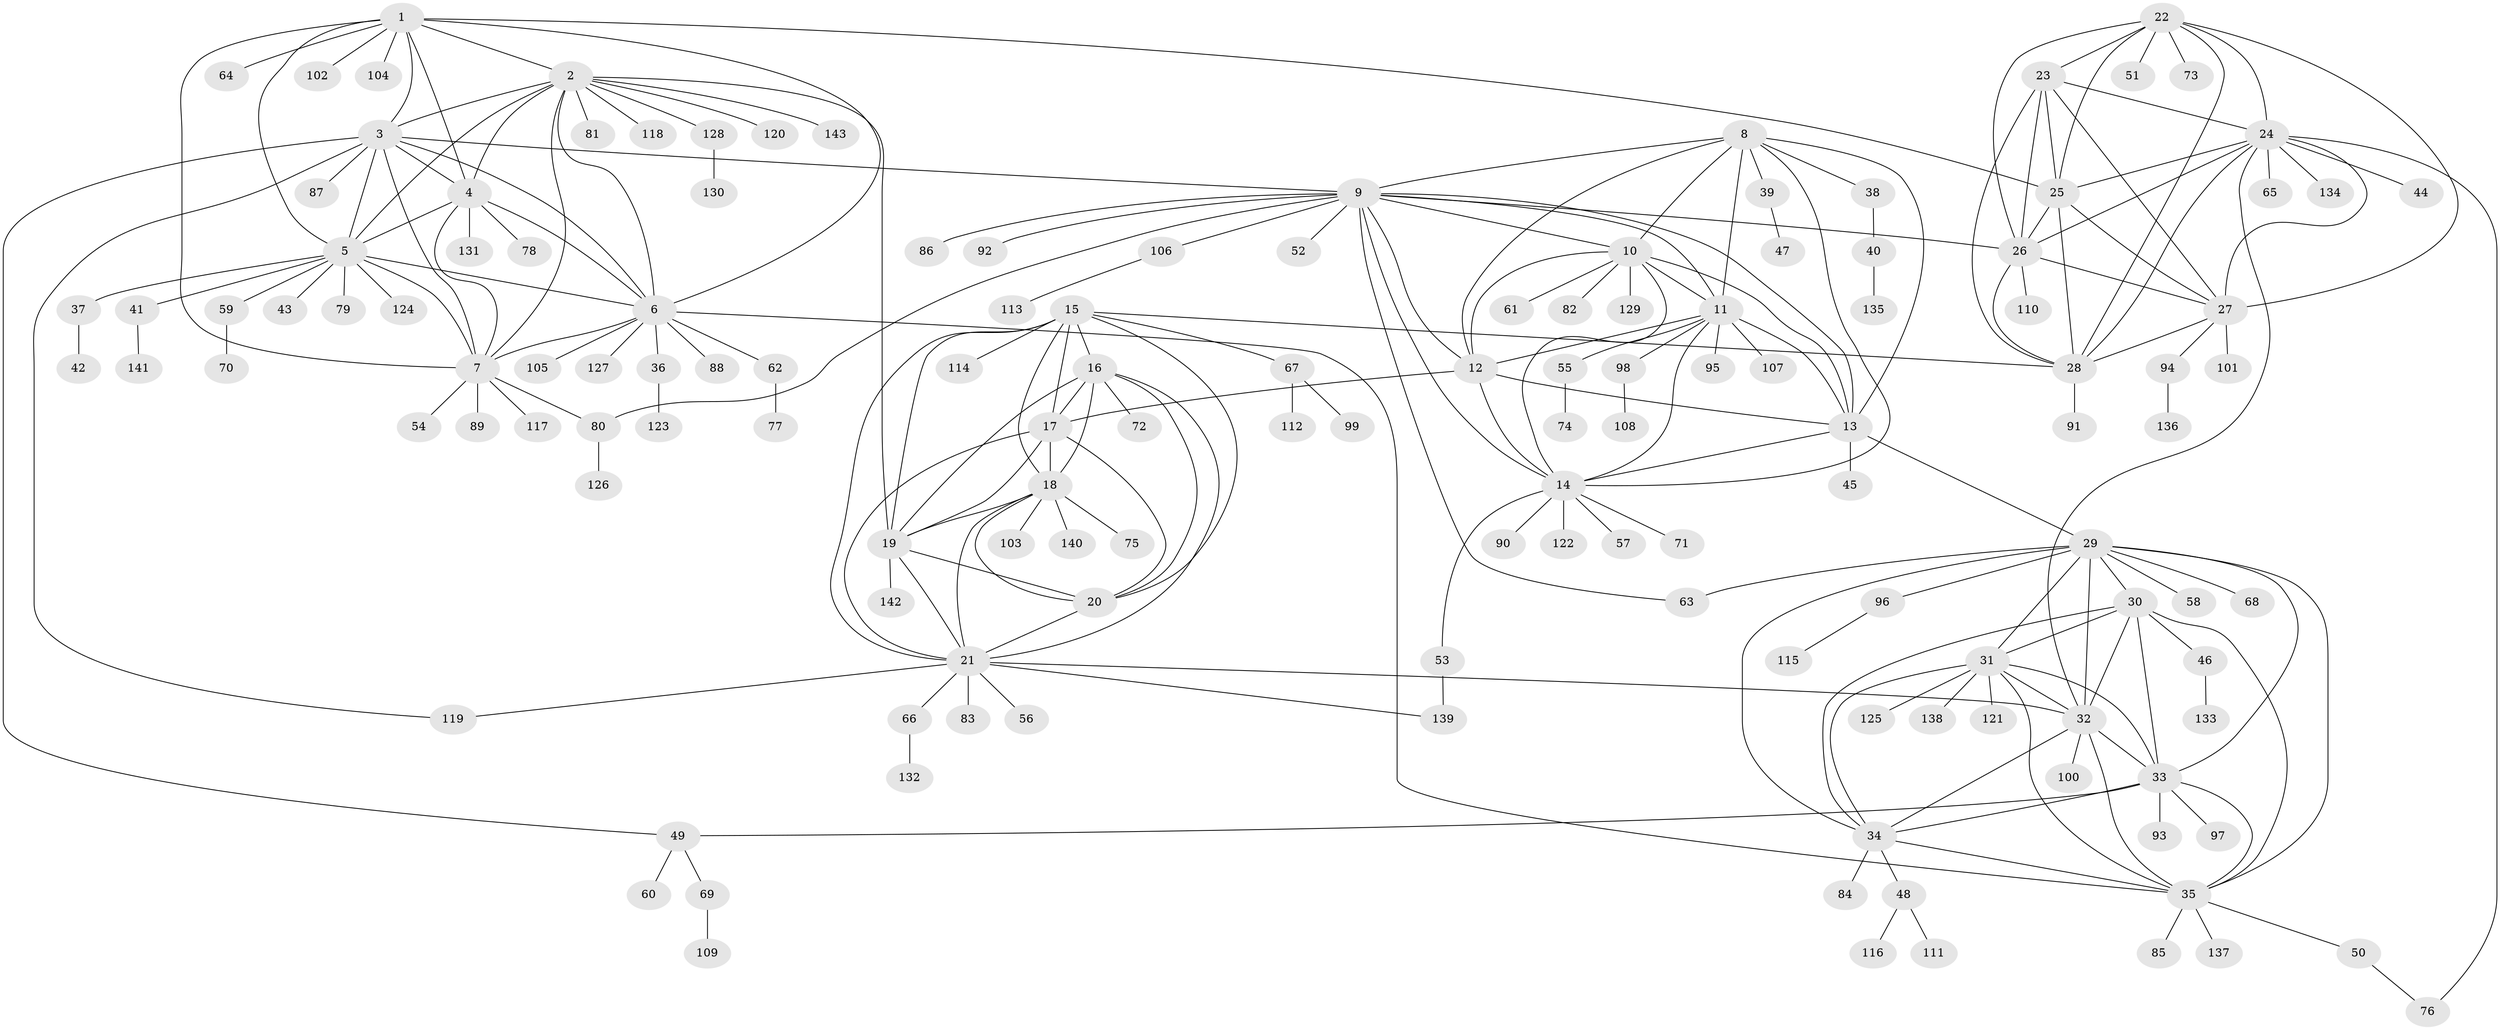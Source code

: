 // Generated by graph-tools (version 1.1) at 2025/02/03/09/25 03:02:32]
// undirected, 143 vertices, 229 edges
graph export_dot {
graph [start="1"]
  node [color=gray90,style=filled];
  1;
  2;
  3;
  4;
  5;
  6;
  7;
  8;
  9;
  10;
  11;
  12;
  13;
  14;
  15;
  16;
  17;
  18;
  19;
  20;
  21;
  22;
  23;
  24;
  25;
  26;
  27;
  28;
  29;
  30;
  31;
  32;
  33;
  34;
  35;
  36;
  37;
  38;
  39;
  40;
  41;
  42;
  43;
  44;
  45;
  46;
  47;
  48;
  49;
  50;
  51;
  52;
  53;
  54;
  55;
  56;
  57;
  58;
  59;
  60;
  61;
  62;
  63;
  64;
  65;
  66;
  67;
  68;
  69;
  70;
  71;
  72;
  73;
  74;
  75;
  76;
  77;
  78;
  79;
  80;
  81;
  82;
  83;
  84;
  85;
  86;
  87;
  88;
  89;
  90;
  91;
  92;
  93;
  94;
  95;
  96;
  97;
  98;
  99;
  100;
  101;
  102;
  103;
  104;
  105;
  106;
  107;
  108;
  109;
  110;
  111;
  112;
  113;
  114;
  115;
  116;
  117;
  118;
  119;
  120;
  121;
  122;
  123;
  124;
  125;
  126;
  127;
  128;
  129;
  130;
  131;
  132;
  133;
  134;
  135;
  136;
  137;
  138;
  139;
  140;
  141;
  142;
  143;
  1 -- 2;
  1 -- 3;
  1 -- 4;
  1 -- 5;
  1 -- 6;
  1 -- 7;
  1 -- 25;
  1 -- 64;
  1 -- 102;
  1 -- 104;
  2 -- 3;
  2 -- 4;
  2 -- 5;
  2 -- 6;
  2 -- 7;
  2 -- 19;
  2 -- 81;
  2 -- 118;
  2 -- 120;
  2 -- 128;
  2 -- 143;
  3 -- 4;
  3 -- 5;
  3 -- 6;
  3 -- 7;
  3 -- 9;
  3 -- 49;
  3 -- 87;
  3 -- 119;
  4 -- 5;
  4 -- 6;
  4 -- 7;
  4 -- 78;
  4 -- 131;
  5 -- 6;
  5 -- 7;
  5 -- 37;
  5 -- 41;
  5 -- 43;
  5 -- 59;
  5 -- 79;
  5 -- 124;
  6 -- 7;
  6 -- 35;
  6 -- 36;
  6 -- 62;
  6 -- 88;
  6 -- 105;
  6 -- 127;
  7 -- 54;
  7 -- 80;
  7 -- 89;
  7 -- 117;
  8 -- 9;
  8 -- 10;
  8 -- 11;
  8 -- 12;
  8 -- 13;
  8 -- 14;
  8 -- 38;
  8 -- 39;
  9 -- 10;
  9 -- 11;
  9 -- 12;
  9 -- 13;
  9 -- 14;
  9 -- 26;
  9 -- 52;
  9 -- 63;
  9 -- 80;
  9 -- 86;
  9 -- 92;
  9 -- 106;
  10 -- 11;
  10 -- 12;
  10 -- 13;
  10 -- 14;
  10 -- 61;
  10 -- 82;
  10 -- 129;
  11 -- 12;
  11 -- 13;
  11 -- 14;
  11 -- 55;
  11 -- 95;
  11 -- 98;
  11 -- 107;
  12 -- 13;
  12 -- 14;
  12 -- 17;
  13 -- 14;
  13 -- 29;
  13 -- 45;
  14 -- 53;
  14 -- 57;
  14 -- 71;
  14 -- 90;
  14 -- 122;
  15 -- 16;
  15 -- 17;
  15 -- 18;
  15 -- 19;
  15 -- 20;
  15 -- 21;
  15 -- 28;
  15 -- 67;
  15 -- 114;
  16 -- 17;
  16 -- 18;
  16 -- 19;
  16 -- 20;
  16 -- 21;
  16 -- 72;
  17 -- 18;
  17 -- 19;
  17 -- 20;
  17 -- 21;
  18 -- 19;
  18 -- 20;
  18 -- 21;
  18 -- 75;
  18 -- 103;
  18 -- 140;
  19 -- 20;
  19 -- 21;
  19 -- 142;
  20 -- 21;
  21 -- 32;
  21 -- 56;
  21 -- 66;
  21 -- 83;
  21 -- 119;
  21 -- 139;
  22 -- 23;
  22 -- 24;
  22 -- 25;
  22 -- 26;
  22 -- 27;
  22 -- 28;
  22 -- 51;
  22 -- 73;
  23 -- 24;
  23 -- 25;
  23 -- 26;
  23 -- 27;
  23 -- 28;
  24 -- 25;
  24 -- 26;
  24 -- 27;
  24 -- 28;
  24 -- 32;
  24 -- 44;
  24 -- 65;
  24 -- 76;
  24 -- 134;
  25 -- 26;
  25 -- 27;
  25 -- 28;
  26 -- 27;
  26 -- 28;
  26 -- 110;
  27 -- 28;
  27 -- 94;
  27 -- 101;
  28 -- 91;
  29 -- 30;
  29 -- 31;
  29 -- 32;
  29 -- 33;
  29 -- 34;
  29 -- 35;
  29 -- 58;
  29 -- 63;
  29 -- 68;
  29 -- 96;
  30 -- 31;
  30 -- 32;
  30 -- 33;
  30 -- 34;
  30 -- 35;
  30 -- 46;
  31 -- 32;
  31 -- 33;
  31 -- 34;
  31 -- 35;
  31 -- 121;
  31 -- 125;
  31 -- 138;
  32 -- 33;
  32 -- 34;
  32 -- 35;
  32 -- 100;
  33 -- 34;
  33 -- 35;
  33 -- 49;
  33 -- 93;
  33 -- 97;
  34 -- 35;
  34 -- 48;
  34 -- 84;
  35 -- 50;
  35 -- 85;
  35 -- 137;
  36 -- 123;
  37 -- 42;
  38 -- 40;
  39 -- 47;
  40 -- 135;
  41 -- 141;
  46 -- 133;
  48 -- 111;
  48 -- 116;
  49 -- 60;
  49 -- 69;
  50 -- 76;
  53 -- 139;
  55 -- 74;
  59 -- 70;
  62 -- 77;
  66 -- 132;
  67 -- 99;
  67 -- 112;
  69 -- 109;
  80 -- 126;
  94 -- 136;
  96 -- 115;
  98 -- 108;
  106 -- 113;
  128 -- 130;
}
